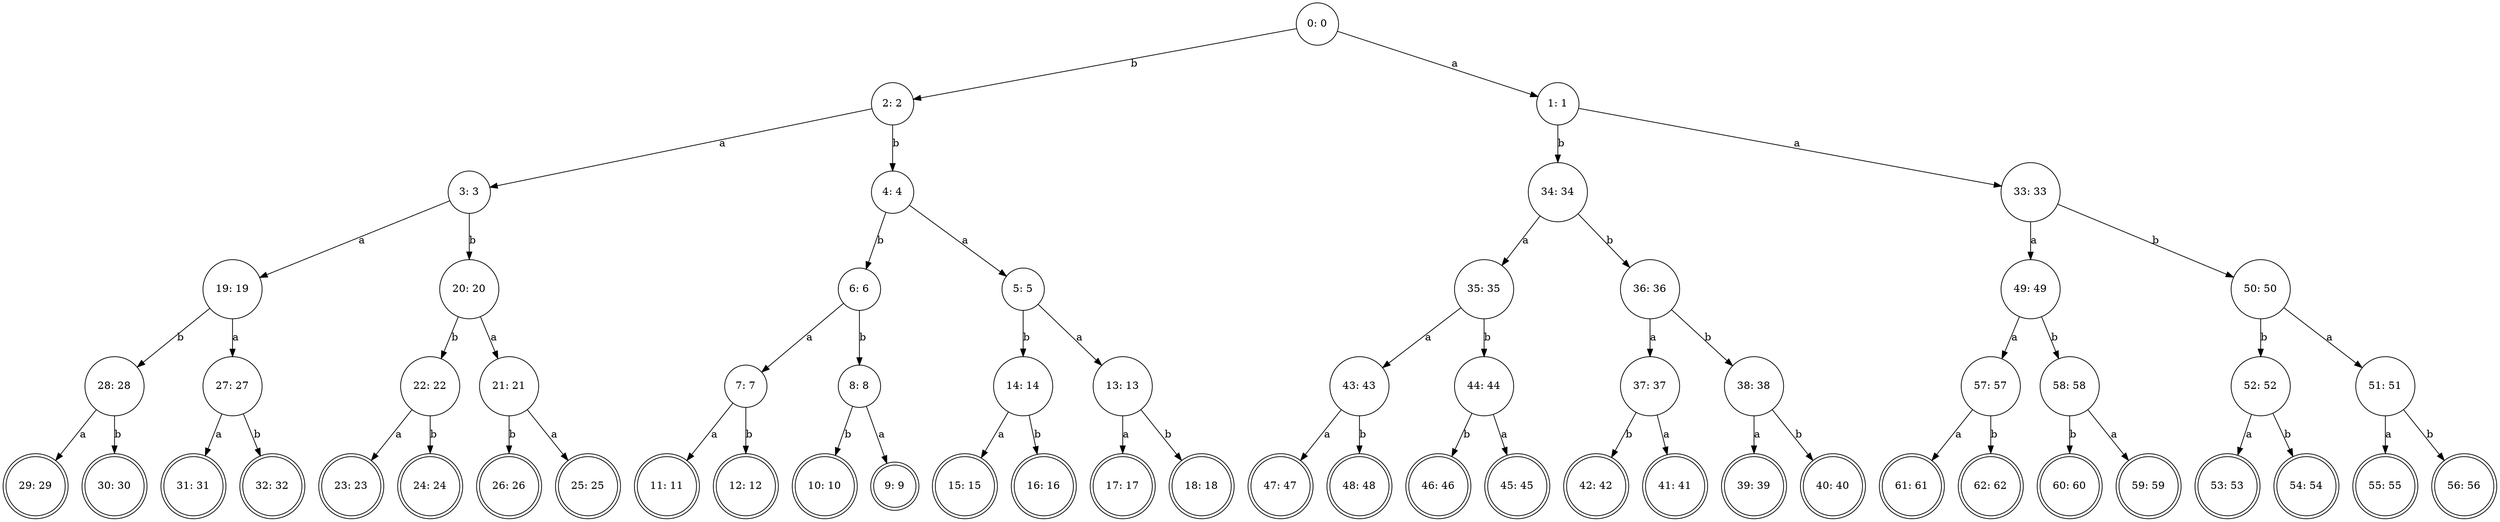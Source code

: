 digraph G {
node_43 [shape=circle,label="43: 43"];
	node_43 -> node_47 [label="a"];
	node_43 -> node_48 [label="b"];
node_60 [shape=doublecircle,label="60: 60"];
node_55 [shape=doublecircle,label="55: 55"];
node_57 [shape=circle,label="57: 57"];
	node_57 -> node_61 [label="a"];
	node_57 -> node_62 [label="b"];
node_26 [shape=doublecircle,label="26: 26"];
node_2 [shape=circle,label="2: 2"];
	node_2 -> node_3 [label="a"];
	node_2 -> node_4 [label="b"];
node_31 [shape=doublecircle,label="31: 31"];
node_52 [shape=circle,label="52: 52"];
	node_52 -> node_53 [label="a"];
	node_52 -> node_54 [label="b"];
node_22 [shape=circle,label="22: 22"];
	node_22 -> node_23 [label="a"];
	node_22 -> node_24 [label="b"];
node_39 [shape=doublecircle,label="39: 39"];
node_34 [shape=circle,label="34: 34"];
	node_34 -> node_35 [label="a"];
	node_34 -> node_36 [label="b"];
node_14 [shape=circle,label="14: 14"];
	node_14 -> node_15 [label="a"];
	node_14 -> node_16 [label="b"];
node_54 [shape=doublecircle,label="54: 54"];
node_3 [shape=circle,label="3: 3"];
	node_3 -> node_19 [label="a"];
	node_3 -> node_20 [label="b"];
node_58 [shape=circle,label="58: 58"];
	node_58 -> node_59 [label="a"];
	node_58 -> node_60 [label="b"];
node_16 [shape=doublecircle,label="16: 16"];
node_20 [shape=circle,label="20: 20"];
	node_20 -> node_21 [label="a"];
	node_20 -> node_22 [label="b"];
node_11 [shape=doublecircle,label="11: 11"];
node_1 [shape=circle,label="1: 1"];
	node_1 -> node_33 [label="a"];
	node_1 -> node_34 [label="b"];
node_33 [shape=circle,label="33: 33"];
	node_33 -> node_49 [label="a"];
	node_33 -> node_50 [label="b"];
node_42 [shape=doublecircle,label="42: 42"];
node_37 [shape=circle,label="37: 37"];
	node_37 -> node_41 [label="a"];
	node_37 -> node_42 [label="b"];
node_21 [shape=circle,label="21: 21"];
	node_21 -> node_25 [label="a"];
	node_21 -> node_26 [label="b"];
node_29 [shape=doublecircle,label="29: 29"];
node_46 [shape=doublecircle,label="46: 46"];
node_40 [shape=doublecircle,label="40: 40"];
node_28 [shape=circle,label="28: 28"];
	node_28 -> node_29 [label="a"];
	node_28 -> node_30 [label="b"];
node_38 [shape=circle,label="38: 38"];
	node_38 -> node_39 [label="a"];
	node_38 -> node_40 [label="b"];
node_10 [shape=doublecircle,label="10: 10"];
node_48 [shape=doublecircle,label="48: 48"];
node_61 [shape=doublecircle,label="61: 61"];
node_0 [shape=circle,label="0: 0"];
	node_0 -> node_1 [label="a"];
	node_0 -> node_2 [label="b"];
node_49 [shape=circle,label="49: 49"];
	node_49 -> node_57 [label="a"];
	node_49 -> node_58 [label="b"];
node_6 [shape=circle,label="6: 6"];
	node_6 -> node_7 [label="a"];
	node_6 -> node_8 [label="b"];
node_23 [shape=doublecircle,label="23: 23"];
node_15 [shape=doublecircle,label="15: 15"];
node_45 [shape=doublecircle,label="45: 45"];
node_44 [shape=circle,label="44: 44"];
	node_44 -> node_45 [label="a"];
	node_44 -> node_46 [label="b"];
node_8 [shape=circle,label="8: 8"];
	node_8 -> node_9 [label="a"];
	node_8 -> node_10 [label="b"];
node_24 [shape=doublecircle,label="24: 24"];
node_4 [shape=circle,label="4: 4"];
	node_4 -> node_5 [label="a"];
	node_4 -> node_6 [label="b"];
node_9 [shape=doublecircle,label="9: 9"];
node_7 [shape=circle,label="7: 7"];
	node_7 -> node_11 [label="a"];
	node_7 -> node_12 [label="b"];
node_27 [shape=circle,label="27: 27"];
	node_27 -> node_31 [label="a"];
	node_27 -> node_32 [label="b"];
node_19 [shape=circle,label="19: 19"];
	node_19 -> node_27 [label="a"];
	node_19 -> node_28 [label="b"];
node_17 [shape=doublecircle,label="17: 17"];
node_30 [shape=doublecircle,label="30: 30"];
node_41 [shape=doublecircle,label="41: 41"];
node_59 [shape=doublecircle,label="59: 59"];
node_56 [shape=doublecircle,label="56: 56"];
node_36 [shape=circle,label="36: 36"];
	node_36 -> node_37 [label="a"];
	node_36 -> node_38 [label="b"];
node_35 [shape=circle,label="35: 35"];
	node_35 -> node_43 [label="a"];
	node_35 -> node_44 [label="b"];
node_53 [shape=doublecircle,label="53: 53"];
node_62 [shape=doublecircle,label="62: 62"];
node_5 [shape=circle,label="5: 5"];
	node_5 -> node_13 [label="a"];
	node_5 -> node_14 [label="b"];
node_18 [shape=doublecircle,label="18: 18"];
node_51 [shape=circle,label="51: 51"];
	node_51 -> node_55 [label="a"];
	node_51 -> node_56 [label="b"];
node_12 [shape=doublecircle,label="12: 12"];
node_13 [shape=circle,label="13: 13"];
	node_13 -> node_17 [label="a"];
	node_13 -> node_18 [label="b"];
node_32 [shape=doublecircle,label="32: 32"];
node_47 [shape=doublecircle,label="47: 47"];
node_25 [shape=doublecircle,label="25: 25"];
node_50 [shape=circle,label="50: 50"];
	node_50 -> node_51 [label="a"];
	node_50 -> node_52 [label="b"];
}
